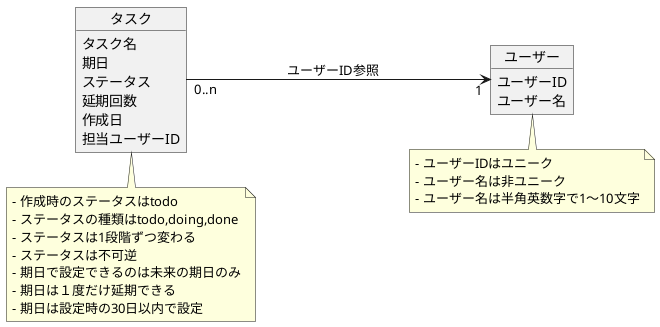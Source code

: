 @startuml
left to right direction

object ユーザー {
    ユーザーID
    ユーザー名
}

object タスク {
    タスク名
    期日
    ステータス
    延期回数
    作成日
    担当ユーザーID
}

タスク "0..n" --> "1" ユーザー : ユーザーID参照

note bottom of ユーザー: - ユーザーIDはユニーク\n- ユーザー名は非ユニーク\n- ユーザー名は半角英数字で1〜10文字
note bottom of タスク: - 作成時のステータスはtodo\n- ステータスの種類はtodo,doing,done\m\n- ステータスは1段階ずつ変わる\n- ステータスは不可逆\n- 期日で設定できるのは未来の期日のみ\n- 期日は１度だけ延期できる\n- 期日は設定時の30日以内で設定

@enduml